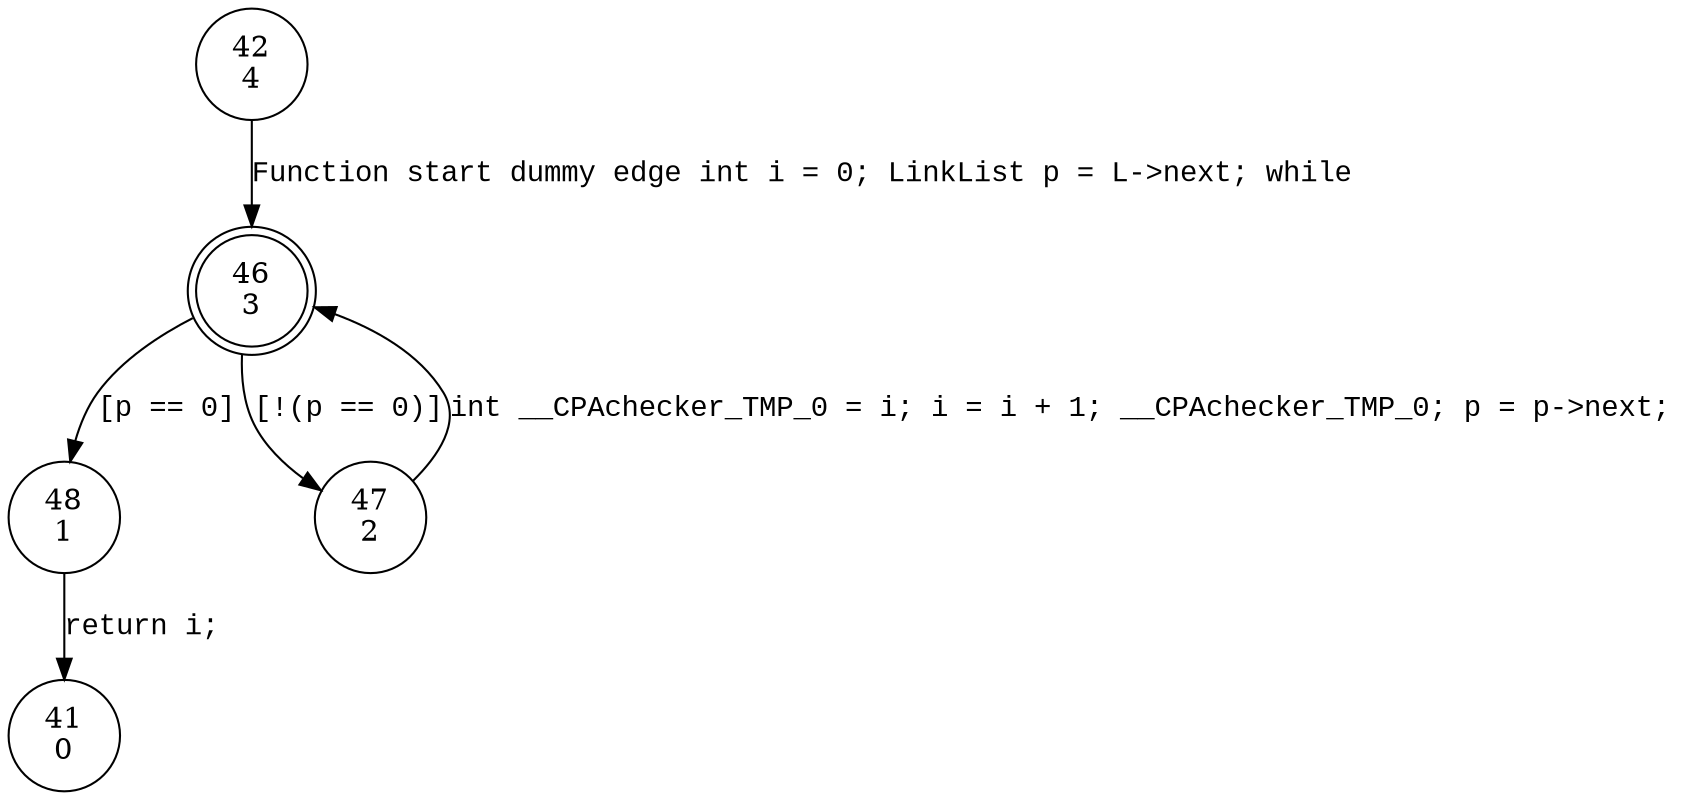 digraph ListLength {
42 [shape="circle" label="42\n4"]
46 [shape="doublecircle" label="46\n3"]
48 [shape="circle" label="48\n1"]
47 [shape="circle" label="47\n2"]
41 [shape="circle" label="41\n0"]
42 -> 46 [label="Function start dummy edge int i = 0; LinkList p = L->next; while" fontname="Courier New"]
46 -> 48 [label="[p == 0]" fontname="Courier New"]
46 -> 47 [label="[!(p == 0)]" fontname="Courier New"]
48 -> 41 [label="return i;" fontname="Courier New"]
47 -> 46 [label="int __CPAchecker_TMP_0 = i; i = i + 1; __CPAchecker_TMP_0; p = p->next; " fontname="Courier New"]
}